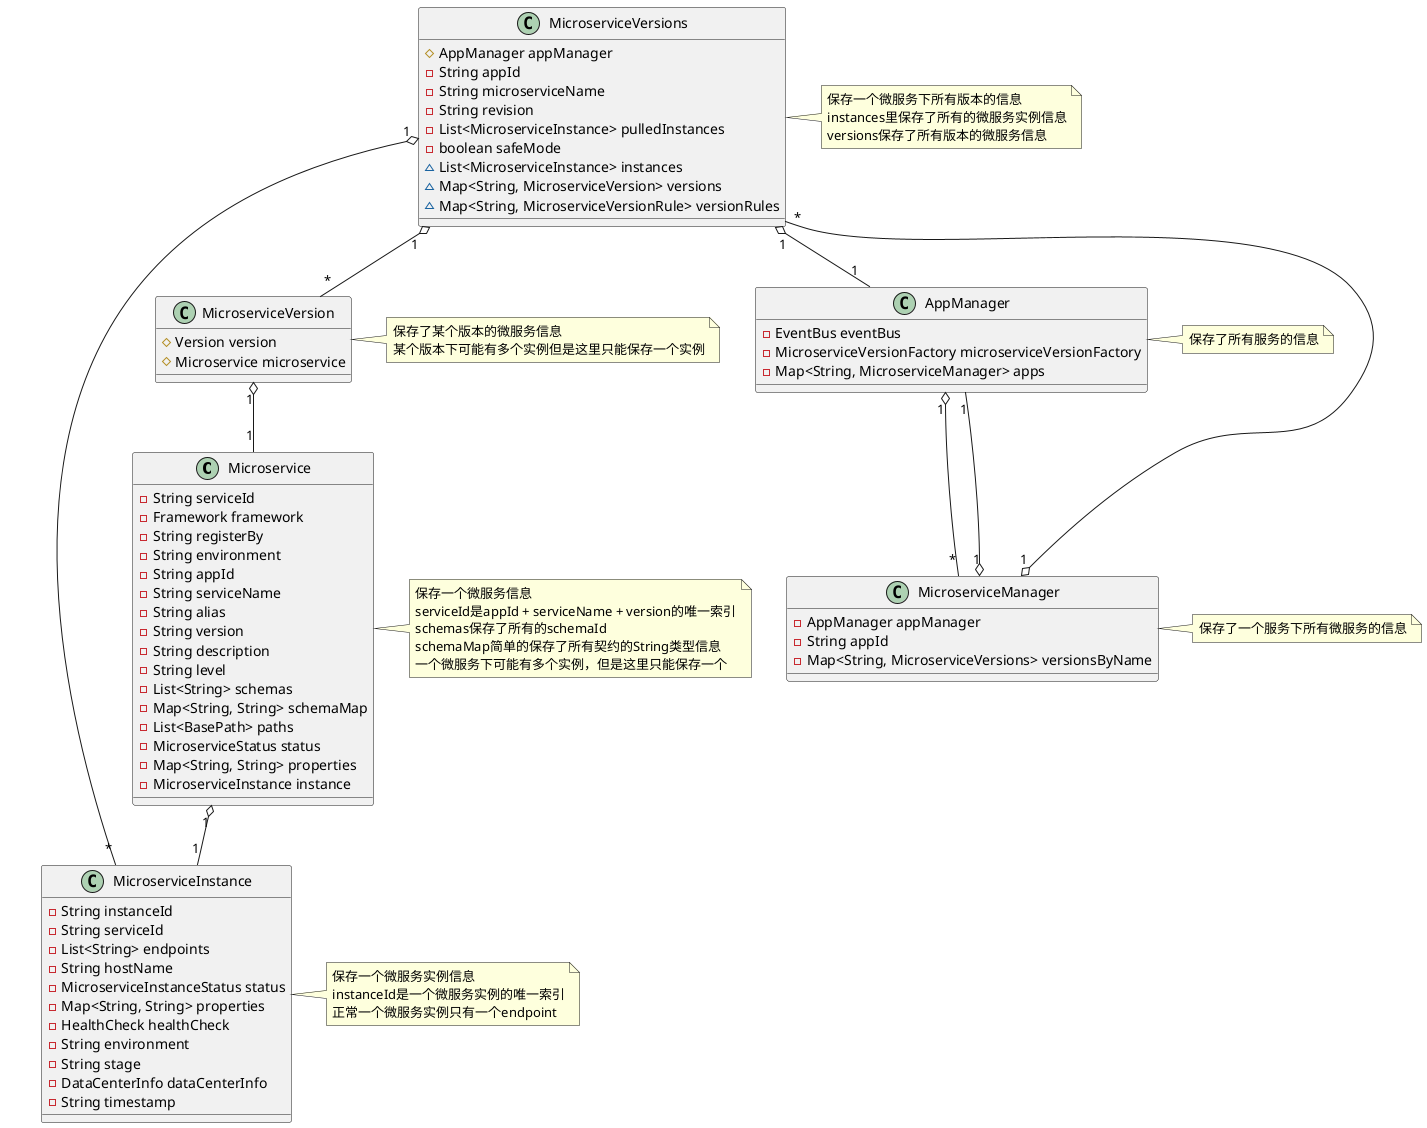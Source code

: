@startuml
class Microservice {
  - String serviceId
  - Framework framework
  - String registerBy
  - String environment
  - String appId
  - String serviceName
  - String alias
  - String version
  - String description
  - String level
  - List<String> schemas
  - Map<String, String> schemaMap
  - List<BasePath> paths
  - MicroserviceStatus status
  - Map<String, String> properties
  - MicroserviceInstance instance
}
note right of Microservice: 保存一个微服务信息\nserviceId是appId + serviceName + version的唯一索引\nschemas保存了所有的schemaId\nschemaMap简单的保存了所有契约的String类型信息\n一个微服务下可能有多个实例，但是这里只能保存一个

class MicroserviceInstance {
  - String instanceId
  - String serviceId
  - List<String> endpoints
  - String hostName
  - MicroserviceInstanceStatus status
  - Map<String, String> properties
  - HealthCheck healthCheck
  - String environment
  - String stage
  - DataCenterInfo dataCenterInfo
  - String timestamp
}
note right of MicroserviceInstance: 保存一个微服务实例信息\ninstanceId是一个微服务实例的唯一索引\n正常一个微服务实例只有一个endpoint


class MicroserviceVersion {
  # Version version
  # Microservice microservice
}
note right of MicroserviceVersion: 保存了某个版本的微服务信息\n某个版本下可能有多个实例但是这里只能保存一个实例

class MicroserviceVersions {
  # AppManager appManager
  - String appId
  - String microserviceName
  - String revision
  - List<MicroserviceInstance> pulledInstances
  - boolean safeMode
  ~ List<MicroserviceInstance> instances
  ~ Map<String, MicroserviceVersion> versions
  ~ Map<String, MicroserviceVersionRule> versionRules
}
note right of MicroserviceVersions: 保存一个微服务下所有版本的信息\ninstances里保存了所有的微服务实例信息\nversions保存了所有版本的微服务信息

class MicroserviceManager {
  - AppManager appManager
  - String appId
  - Map<String, MicroserviceVersions> versionsByName
}
note right of MicroserviceManager: 保存了一个服务下所有微服务的信息

class AppManager {
  - EventBus eventBus
  - MicroserviceVersionFactory microserviceVersionFactory
  - Map<String, MicroserviceManager> apps
}
note right of AppManager: 保存了所有服务的信息


Microservice "1" o-- "1" MicroserviceInstance
MicroserviceVersion "1" o-- "1" Microservice
MicroserviceVersions "1" o-- "*" MicroserviceVersion
MicroserviceVersions "1" o-- "*" MicroserviceInstance
MicroserviceManager "1" o-- "*" MicroserviceVersions
AppManager "1" o-- "*" MicroserviceManager
MicroserviceVersions "1" o-- "1" AppManager
MicroserviceManager "1" o-- "1" AppManager
@enduml